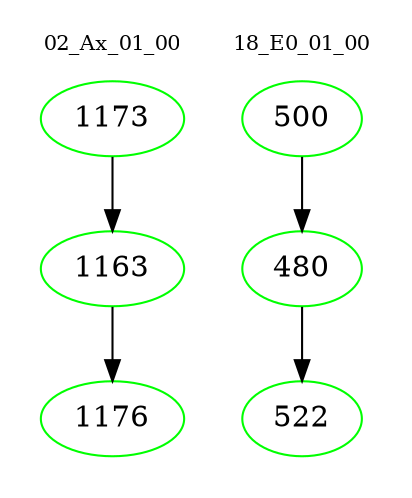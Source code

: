 digraph{
subgraph cluster_0 {
color = white
label = "02_Ax_01_00";
fontsize=10;
T0_1173 [label="1173", color="green"]
T0_1173 -> T0_1163 [color="black"]
T0_1163 [label="1163", color="green"]
T0_1163 -> T0_1176 [color="black"]
T0_1176 [label="1176", color="green"]
}
subgraph cluster_1 {
color = white
label = "18_E0_01_00";
fontsize=10;
T1_500 [label="500", color="green"]
T1_500 -> T1_480 [color="black"]
T1_480 [label="480", color="green"]
T1_480 -> T1_522 [color="black"]
T1_522 [label="522", color="green"]
}
}
